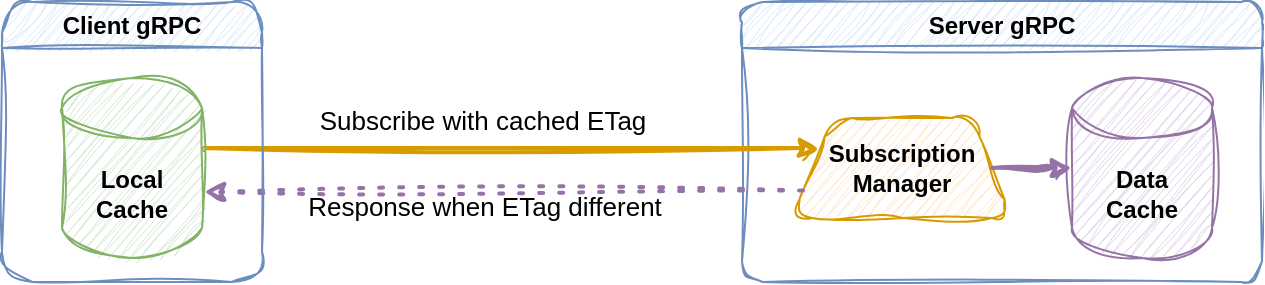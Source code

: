 <mxfile version="24.3.0" type="github">
  <diagram name="Page-1" id="LemARzdcaRKkrN3H_Rp8">
    <mxGraphModel dx="1105" dy="721" grid="1" gridSize="10" guides="1" tooltips="1" connect="1" arrows="1" fold="1" page="1" pageScale="1" pageWidth="850" pageHeight="1100" math="0" shadow="0">
      <root>
        <mxCell id="0" />
        <mxCell id="1" parent="0" />
        <mxCell id="aujMiwXBDl4TfSQO6VLi-7" value="Server gRPC" style="swimlane;whiteSpace=wrap;html=1;rounded=1;sketch=1;curveFitting=1;jiggle=2;fillColor=#dae8fc;strokeColor=#6c8ebf;" vertex="1" parent="1">
          <mxGeometry x="390" y="130" width="260" height="140" as="geometry" />
        </mxCell>
        <mxCell id="aujMiwXBDl4TfSQO6VLi-8" value="Subscription&lt;br&gt;Manager" style="shape=trapezoid;perimeter=trapezoidPerimeter;whiteSpace=wrap;html=1;fixedSize=1;fillColor=#ffe6cc;strokeColor=#d79b00;rounded=1;sketch=1;curveFitting=1;jiggle=2;shadow=0;textShadow=0;fontStyle=1" vertex="1" parent="aujMiwXBDl4TfSQO6VLi-7">
          <mxGeometry x="25" y="58" width="110" height="50" as="geometry" />
        </mxCell>
        <mxCell id="aujMiwXBDl4TfSQO6VLi-9" value="Data&lt;br&gt;Cache" style="shape=cylinder3;whiteSpace=wrap;html=1;boundedLbl=1;backgroundOutline=1;size=15;fillColor=#e1d5e7;strokeColor=#9673a6;sketch=1;curveFitting=1;jiggle=2;shadow=0;textShadow=0;fontStyle=1" vertex="1" parent="aujMiwXBDl4TfSQO6VLi-7">
          <mxGeometry x="165" y="38" width="70" height="90" as="geometry" />
        </mxCell>
        <mxCell id="aujMiwXBDl4TfSQO6VLi-10" style="edgeStyle=orthogonalEdgeStyle;rounded=0;orthogonalLoop=1;jettySize=auto;html=1;exitX=1;exitY=0.5;exitDx=0;exitDy=0;entryX=0;entryY=0.5;entryDx=0;entryDy=0;entryPerimeter=0;strokeWidth=2;fillColor=#e1d5e7;strokeColor=#9673a6;sketch=1;curveFitting=1;jiggle=2;" edge="1" parent="aujMiwXBDl4TfSQO6VLi-7" source="aujMiwXBDl4TfSQO6VLi-8" target="aujMiwXBDl4TfSQO6VLi-9">
          <mxGeometry relative="1" as="geometry" />
        </mxCell>
        <mxCell id="aujMiwXBDl4TfSQO6VLi-1" style="edgeStyle=orthogonalEdgeStyle;rounded=0;orthogonalLoop=1;jettySize=auto;html=1;shadow=0;textShadow=0;sketch=1;curveFitting=1;jiggle=2;flowAnimation=0;fillColor=#ffe6cc;strokeColor=#d79b00;strokeWidth=2;entryX=0;entryY=0.25;entryDx=0;entryDy=0;" edge="1" parent="1" target="aujMiwXBDl4TfSQO6VLi-8">
          <mxGeometry relative="1" as="geometry">
            <mxPoint x="420" y="170" as="targetPoint" />
            <mxPoint x="121" y="204" as="sourcePoint" />
            <Array as="points">
              <mxPoint x="121" y="203" />
              <mxPoint x="420" y="203" />
            </Array>
          </mxGeometry>
        </mxCell>
        <mxCell id="aujMiwXBDl4TfSQO6VLi-2" value="&lt;div style=&quot;font-size: 13px;&quot;&gt;Subscribe with cached ETag&lt;br&gt;&lt;/div&gt;" style="edgeLabel;html=1;align=center;verticalAlign=middle;resizable=0;points=[];labelBackgroundColor=none;fontSize=13;spacingTop=2;" vertex="1" connectable="0" parent="aujMiwXBDl4TfSQO6VLi-1">
          <mxGeometry x="0.32" y="-2" relative="1" as="geometry">
            <mxPoint x="-64" y="-17" as="offset" />
          </mxGeometry>
        </mxCell>
        <mxCell id="aujMiwXBDl4TfSQO6VLi-4" style="rounded=0;orthogonalLoop=1;jettySize=auto;html=1;shadow=0;textShadow=0;fillColor=#e1d5e7;strokeColor=#9673a6;strokeWidth=2;dashed=1;dashPattern=1 4;exitX=0;exitY=0.75;exitDx=0;exitDy=0;sketch=1;curveFitting=1;jiggle=2;" edge="1" parent="1" source="aujMiwXBDl4TfSQO6VLi-8">
          <mxGeometry relative="1" as="geometry">
            <mxPoint x="370" y="300" as="sourcePoint" />
            <mxPoint x="121" y="225" as="targetPoint" />
          </mxGeometry>
        </mxCell>
        <mxCell id="aujMiwXBDl4TfSQO6VLi-5" value="&lt;div&gt;Response when ETag different&lt;/div&gt;" style="edgeLabel;html=1;align=center;verticalAlign=middle;resizable=0;points=[];labelBackgroundColor=none;fontSize=13;spacingTop=3;" vertex="1" connectable="0" parent="aujMiwXBDl4TfSQO6VLi-4">
          <mxGeometry x="0.072" y="2" relative="1" as="geometry">
            <mxPoint x="1" y="4" as="offset" />
          </mxGeometry>
        </mxCell>
        <mxCell id="aujMiwXBDl4TfSQO6VLi-12" value="Client gRPC" style="swimlane;whiteSpace=wrap;html=1;rounded=1;sketch=1;curveFitting=1;jiggle=2;fillColor=#dae8fc;strokeColor=#6c8ebf;arcSize=22;" vertex="1" parent="1">
          <mxGeometry x="20" y="130" width="130" height="140" as="geometry" />
        </mxCell>
        <mxCell id="aujMiwXBDl4TfSQO6VLi-14" value="&lt;b&gt;Local&lt;br&gt;Cache&lt;br&gt;&lt;/b&gt;" style="shape=cylinder3;whiteSpace=wrap;html=1;boundedLbl=1;backgroundOutline=1;size=15;fillColor=#d5e8d4;strokeColor=#82b366;sketch=1;curveFitting=1;jiggle=2;" vertex="1" parent="aujMiwXBDl4TfSQO6VLi-12">
          <mxGeometry x="30" y="38" width="70" height="90" as="geometry" />
        </mxCell>
      </root>
    </mxGraphModel>
  </diagram>
</mxfile>
